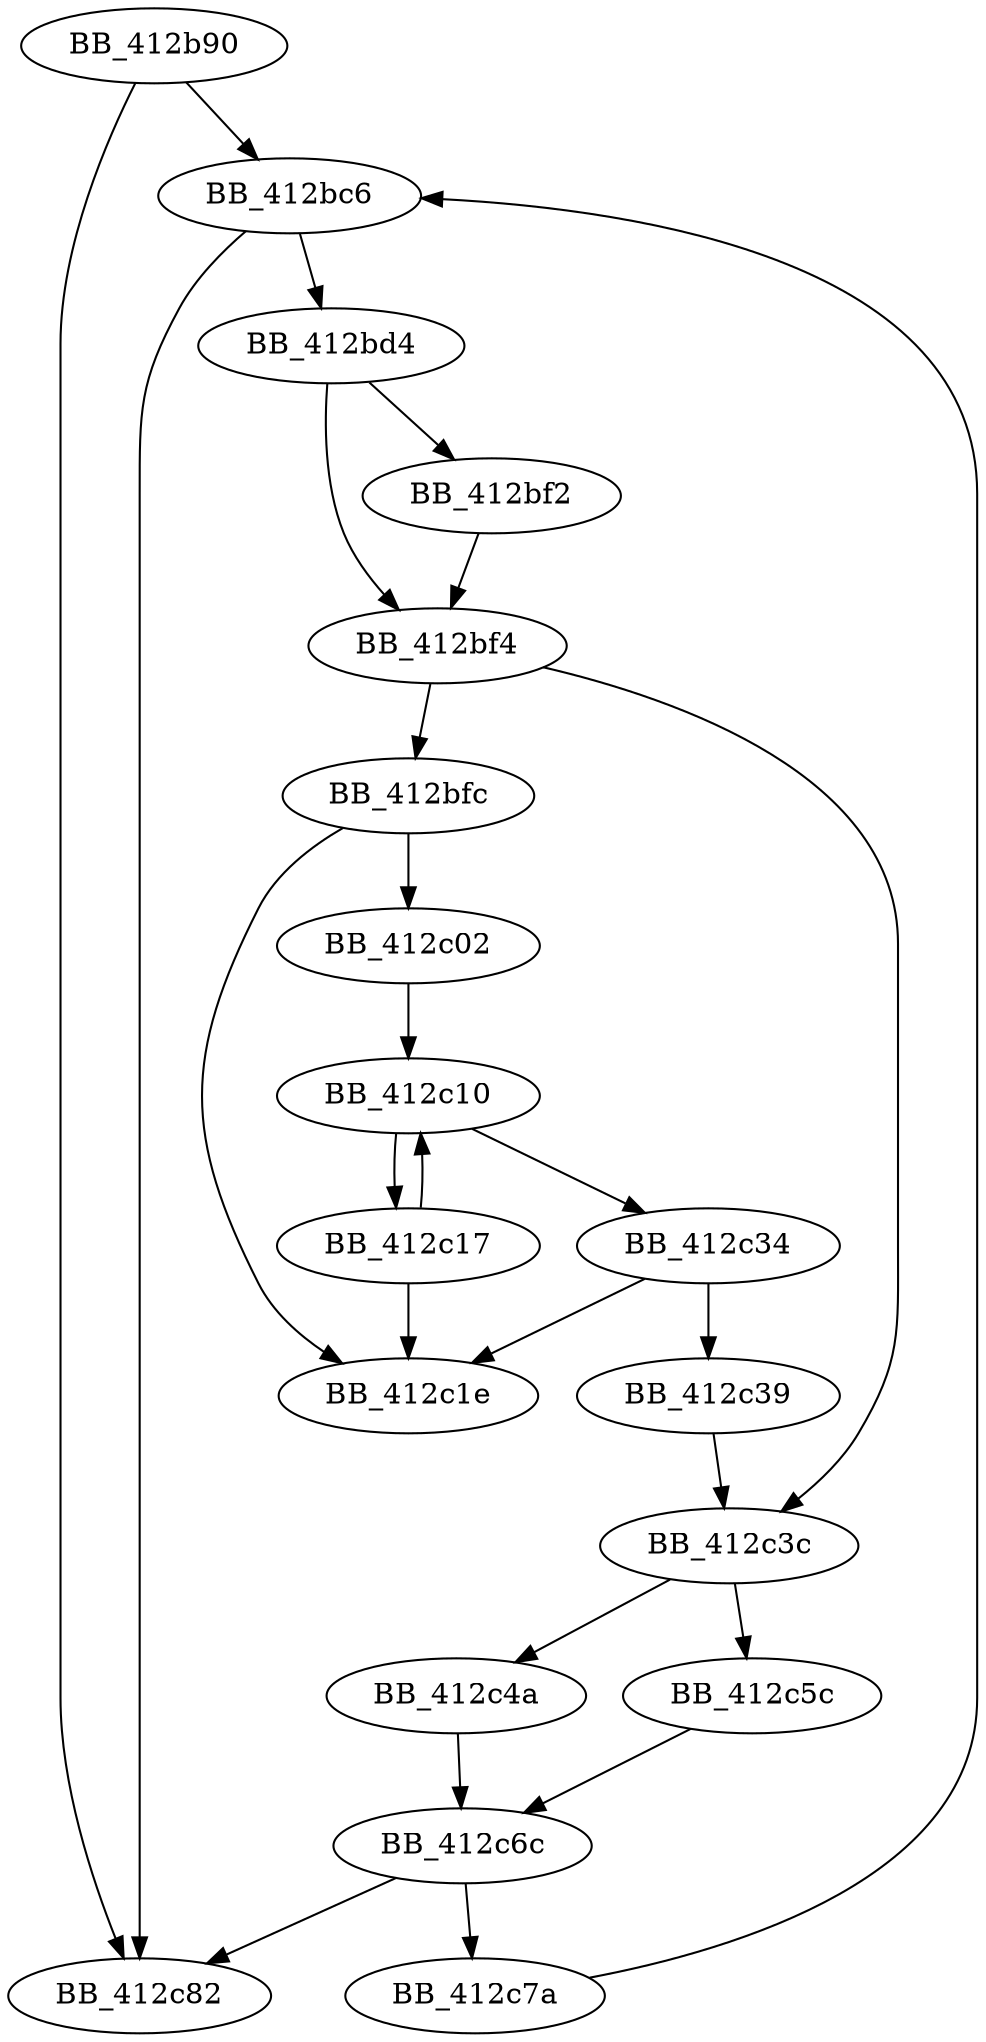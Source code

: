 DiGraph sub_412B90{
BB_412b90->BB_412bc6
BB_412b90->BB_412c82
BB_412bc6->BB_412bd4
BB_412bc6->BB_412c82
BB_412bd4->BB_412bf2
BB_412bd4->BB_412bf4
BB_412bf2->BB_412bf4
BB_412bf4->BB_412bfc
BB_412bf4->BB_412c3c
BB_412bfc->BB_412c02
BB_412bfc->BB_412c1e
BB_412c02->BB_412c10
BB_412c10->BB_412c17
BB_412c10->BB_412c34
BB_412c17->BB_412c10
BB_412c17->BB_412c1e
BB_412c34->BB_412c1e
BB_412c34->BB_412c39
BB_412c39->BB_412c3c
BB_412c3c->BB_412c4a
BB_412c3c->BB_412c5c
BB_412c4a->BB_412c6c
BB_412c5c->BB_412c6c
BB_412c6c->BB_412c7a
BB_412c6c->BB_412c82
BB_412c7a->BB_412bc6
}
